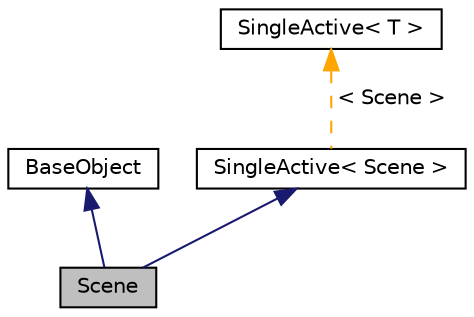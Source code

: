 digraph "Scene"
{
 // INTERACTIVE_SVG=YES
 // LATEX_PDF_SIZE
  edge [fontname="Helvetica",fontsize="10",labelfontname="Helvetica",labelfontsize="10"];
  node [fontname="Helvetica",fontsize="10",shape=record];
  Node1 [label="Scene",height=0.2,width=0.4,color="black", fillcolor="grey75", style="filled", fontcolor="black",tooltip="Represents a scene composed of many cameras, meshes, lights, textures and materials...."];
  Node2 -> Node1 [dir="back",color="midnightblue",fontsize="10",style="solid",fontname="Helvetica"];
  Node2 [label="BaseObject",height=0.2,width=0.4,color="black", fillcolor="white", style="filled",URL="$class_base_object.html",tooltip=" "];
  Node3 -> Node1 [dir="back",color="midnightblue",fontsize="10",style="solid",fontname="Helvetica"];
  Node3 [label="SingleActive\< Scene \>",height=0.2,width=0.4,color="black", fillcolor="white", style="filled",URL="$class_single_active.html",tooltip=" "];
  Node4 -> Node3 [dir="back",color="orange",fontsize="10",style="dashed",label=" \< Scene \>" ,fontname="Helvetica"];
  Node4 [label="SingleActive\< T \>",height=0.2,width=0.4,color="black", fillcolor="white", style="filled",URL="$class_single_active.html",tooltip="Template class for set up a single instance of certain class as active, differentiating it from the r..."];
}
